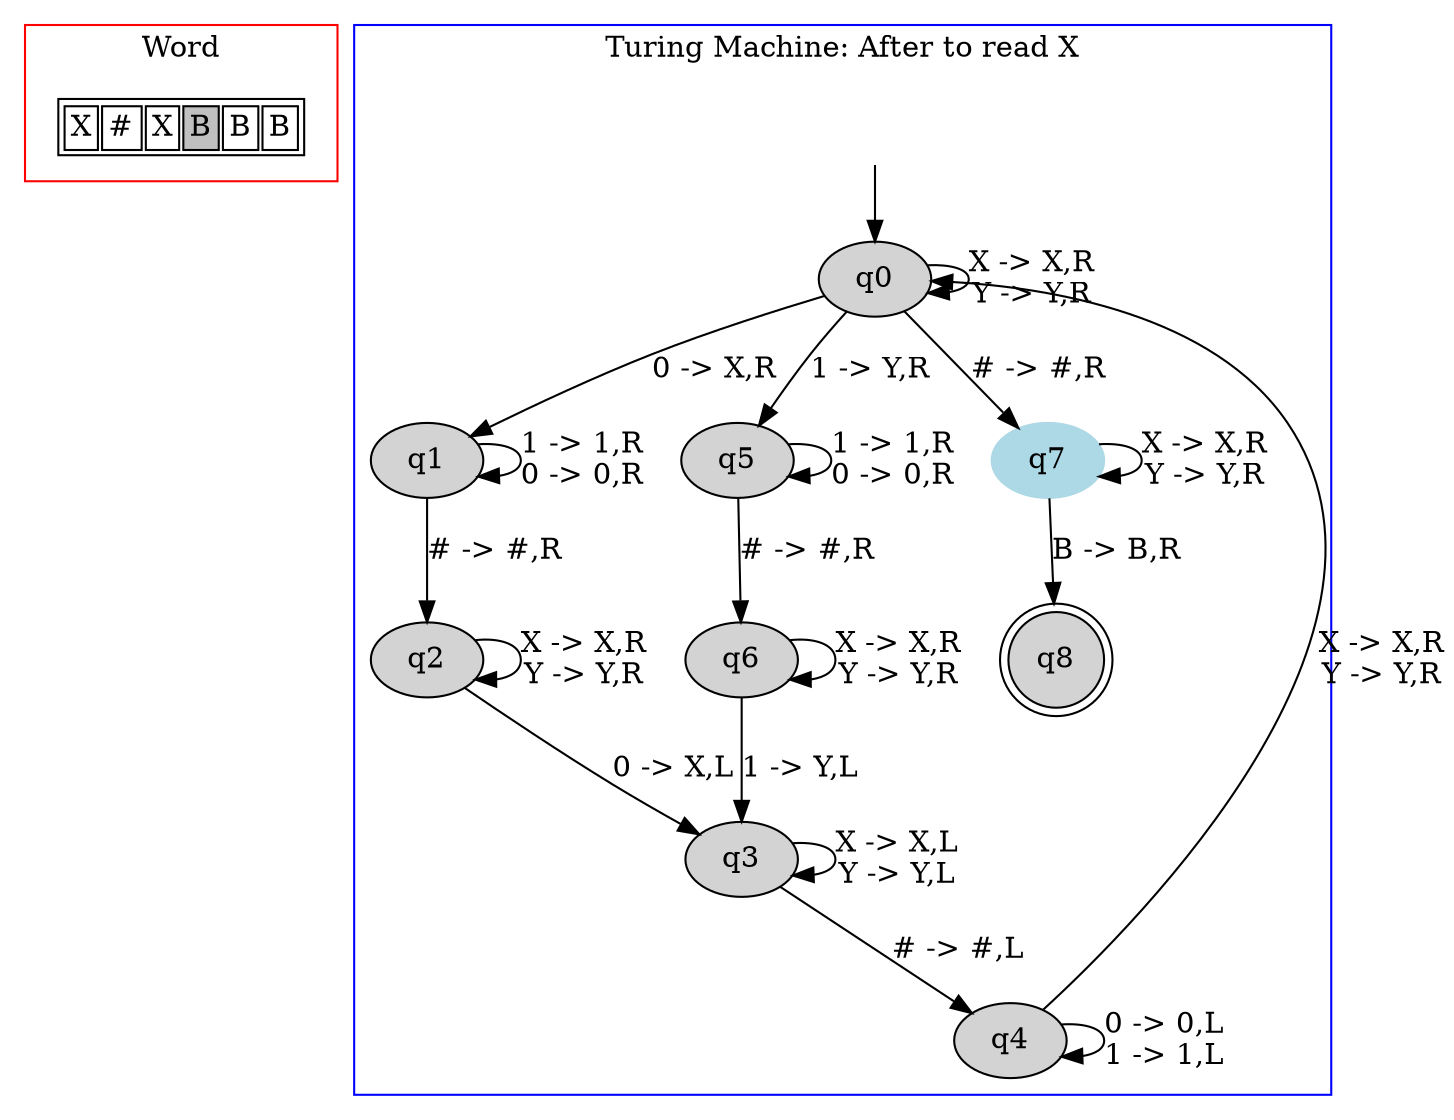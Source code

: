 digraph G {
	subgraph cluster_0 {
		node [shape=plaintext];

struct1 [label=<<TABLE>
<TR>
<TD><FONT>X</FONT></TD>
<TD><FONT>#</FONT></TD>
<TD><FONT>X</FONT></TD>
<TD BGCOLOR="gray"><FONT>B</FONT></TD>
<TD><FONT>B</FONT></TD>
<TD><FONT>B</FONT></TD>
</TR>
</TABLE>>];
label = "Word";
color=red;
}
	subgraph cluster_1 {
		node [style=filled];
		label = "Turing Machine: After to read X"
		color=blue;

		q0;
		q1;
		q2;
		q3;
		q4;
		q5;
		q6;
		q7 [color="lightblue"];
		q8 [shape="doublecircle"];
		q0->q0[label="X -> X,R
Y -> Y,R"];
		q0->q1[label="0 -> X,R"];
		q0->q5[label="1 -> Y,R"];
		q0->q7[label="# -> #,R"];
		q1->q1[label="1 -> 1,R
0 -> 0,R"];
		q1->q2[label="# -> #,R"];
		q2->q2[label="X -> X,R
Y -> Y,R"];
		q2->q3[label="0 -> X,L"];
		q3->q3[label="X -> X,L
Y -> Y,L"];
		q3->q4[label="# -> #,L"];
		q4->q0[label="X -> X,R
Y -> Y,R"];
		q4->q4[label="0 -> 0,L
1 -> 1,L"];
		q5->q5[label="1 -> 1,R
0 -> 0,R"];
		q5->q6[label="# -> #,R"];
		q6->q3[label="1 -> Y,L"];
		q6->q6[label="X -> X,R
Y -> Y,R"];
		q7->q7[label="X -> X,R
Y -> Y,R"];
		q7->q8[label="B -> B,R"];
x [color=white, label=""];		x->q0	}

}
